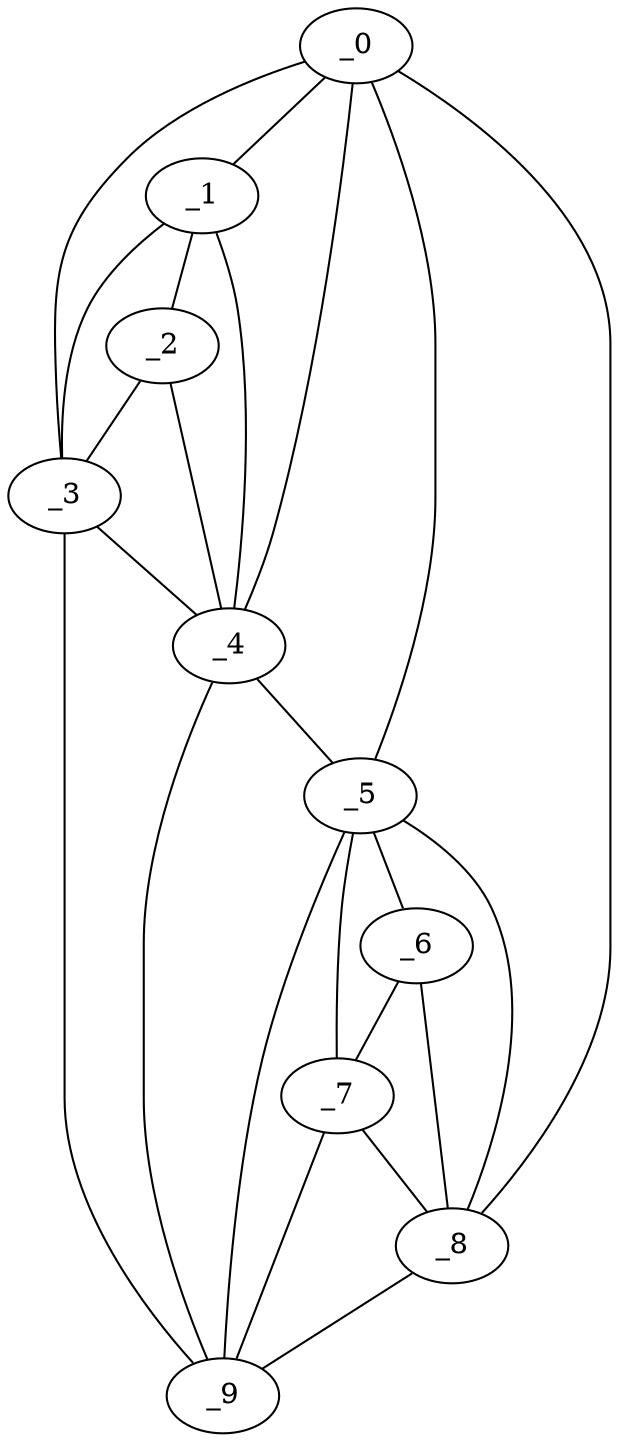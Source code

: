 graph "obj50__290.gxl" {
	_0	 [x=48,
		y=40];
	_1	 [x=65,
		y=24];
	_0 -- _1	 [valence=2];
	_3	 [x=73,
		y=10];
	_0 -- _3	 [valence=1];
	_4	 [x=83,
		y=39];
	_0 -- _4	 [valence=1];
	_5	 [x=91,
		y=86];
	_0 -- _5	 [valence=1];
	_8	 [x=98,
		y=115];
	_0 -- _8	 [valence=1];
	_2	 [x=71,
		y=17];
	_1 -- _2	 [valence=2];
	_1 -- _3	 [valence=2];
	_1 -- _4	 [valence=2];
	_2 -- _3	 [valence=2];
	_2 -- _4	 [valence=1];
	_3 -- _4	 [valence=2];
	_9	 [x=99,
		y=64];
	_3 -- _9	 [valence=1];
	_4 -- _5	 [valence=2];
	_4 -- _9	 [valence=2];
	_6	 [x=97,
		y=93];
	_5 -- _6	 [valence=2];
	_7	 [x=98,
		y=80];
	_5 -- _7	 [valence=1];
	_5 -- _8	 [valence=2];
	_5 -- _9	 [valence=2];
	_6 -- _7	 [valence=2];
	_6 -- _8	 [valence=1];
	_7 -- _8	 [valence=1];
	_7 -- _9	 [valence=2];
	_8 -- _9	 [valence=1];
}
